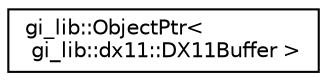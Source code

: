 digraph "Graphical Class Hierarchy"
{
  edge [fontname="Helvetica",fontsize="10",labelfontname="Helvetica",labelfontsize="10"];
  node [fontname="Helvetica",fontsize="10",shape=record];
  rankdir="LR";
  Node1 [label="gi_lib::ObjectPtr\<\l gi_lib::dx11::DX11Buffer \>",height=0.2,width=0.4,color="black", fillcolor="white", style="filled",URL="$classgi__lib_1_1_object_ptr.html"];
}
